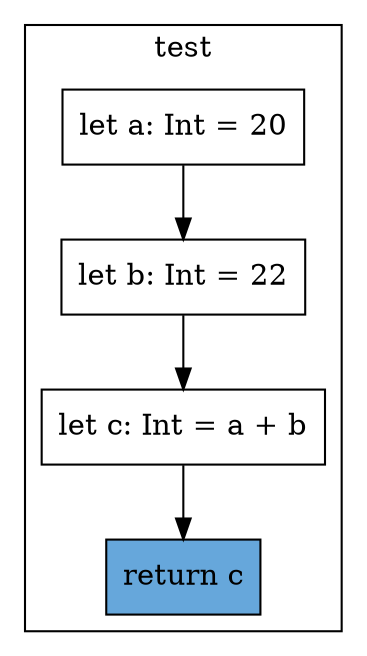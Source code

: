 digraph "linear-flow-1" {
    node [shape=box];
    subgraph "cluster_test" {
        label="test";
        "test_141" [label="let a: Int = 20"];
        "test_142" [label="let b: Int = 22"];
        "test_144" [label="let c: Int = a + b"];
        "test_146" [label="return c",style=filled,fillcolor="#66A7DB"];
        "test_141" -> "test_142";
        "test_142" -> "test_144";
        "test_144" -> "test_146";
    }
}
